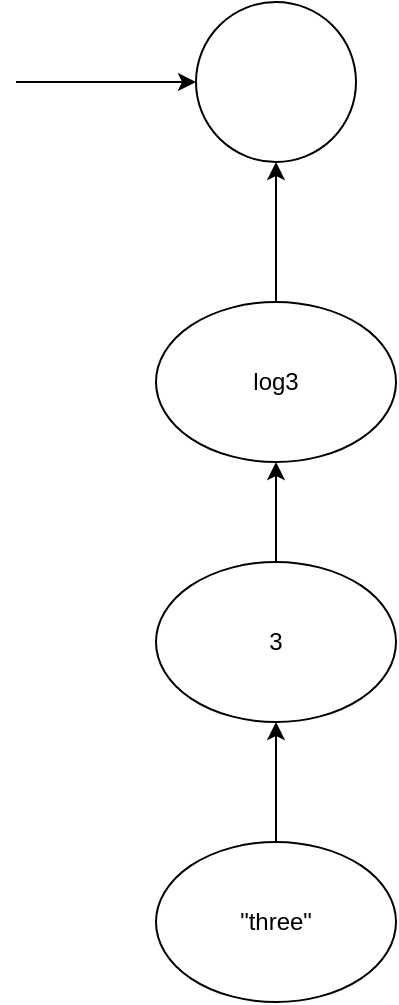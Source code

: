 <mxfile version="20.5.1" type="github">
  <diagram id="C5RBs43oDa-KdzZeNtuy" name="Page-1">
    <mxGraphModel dx="1540" dy="1617" grid="1" gridSize="10" guides="1" tooltips="1" connect="1" arrows="1" fold="1" page="1" pageScale="1" pageWidth="827" pageHeight="1169" math="0" shadow="0">
      <root>
        <mxCell id="WIyWlLk6GJQsqaUBKTNV-0" />
        <mxCell id="WIyWlLk6GJQsqaUBKTNV-1" parent="WIyWlLk6GJQsqaUBKTNV-0" />
        <mxCell id="OFG8e6oeLdB0j_sNBnF0-21" value="" style="edgeStyle=orthogonalEdgeStyle;rounded=0;orthogonalLoop=1;jettySize=auto;html=1;" edge="1" parent="WIyWlLk6GJQsqaUBKTNV-1" source="OFG8e6oeLdB0j_sNBnF0-18" target="OFG8e6oeLdB0j_sNBnF0-20">
          <mxGeometry relative="1" as="geometry" />
        </mxCell>
        <mxCell id="OFG8e6oeLdB0j_sNBnF0-18" value="&quot;three&quot;" style="ellipse;whiteSpace=wrap;html=1;" vertex="1" parent="WIyWlLk6GJQsqaUBKTNV-1">
          <mxGeometry x="230" y="950" width="120" height="80" as="geometry" />
        </mxCell>
        <mxCell id="OFG8e6oeLdB0j_sNBnF0-19" value="" style="ellipse;whiteSpace=wrap;html=1;aspect=fixed;" vertex="1" parent="WIyWlLk6GJQsqaUBKTNV-1">
          <mxGeometry x="250" y="530" width="80" height="80" as="geometry" />
        </mxCell>
        <mxCell id="OFG8e6oeLdB0j_sNBnF0-22" value="" style="edgeStyle=orthogonalEdgeStyle;rounded=0;orthogonalLoop=1;jettySize=auto;html=1;entryX=0.5;entryY=1;entryDx=0;entryDy=0;" edge="1" parent="WIyWlLk6GJQsqaUBKTNV-1" source="OFG8e6oeLdB0j_sNBnF0-20" target="OFG8e6oeLdB0j_sNBnF0-23">
          <mxGeometry relative="1" as="geometry" />
        </mxCell>
        <mxCell id="OFG8e6oeLdB0j_sNBnF0-20" value="3" style="ellipse;whiteSpace=wrap;html=1;" vertex="1" parent="WIyWlLk6GJQsqaUBKTNV-1">
          <mxGeometry x="230" y="810" width="120" height="80" as="geometry" />
        </mxCell>
        <mxCell id="OFG8e6oeLdB0j_sNBnF0-24" value="" style="edgeStyle=orthogonalEdgeStyle;rounded=0;orthogonalLoop=1;jettySize=auto;html=1;" edge="1" parent="WIyWlLk6GJQsqaUBKTNV-1" source="OFG8e6oeLdB0j_sNBnF0-23" target="OFG8e6oeLdB0j_sNBnF0-19">
          <mxGeometry relative="1" as="geometry" />
        </mxCell>
        <mxCell id="OFG8e6oeLdB0j_sNBnF0-23" value="log3" style="ellipse;whiteSpace=wrap;html=1;" vertex="1" parent="WIyWlLk6GJQsqaUBKTNV-1">
          <mxGeometry x="230" y="680" width="120" height="80" as="geometry" />
        </mxCell>
        <mxCell id="OFG8e6oeLdB0j_sNBnF0-25" value="" style="endArrow=classic;html=1;rounded=0;entryX=0;entryY=0.5;entryDx=0;entryDy=0;" edge="1" parent="WIyWlLk6GJQsqaUBKTNV-1" target="OFG8e6oeLdB0j_sNBnF0-19">
          <mxGeometry width="50" height="50" relative="1" as="geometry">
            <mxPoint x="160" y="570" as="sourcePoint" />
            <mxPoint x="360" y="610" as="targetPoint" />
          </mxGeometry>
        </mxCell>
      </root>
    </mxGraphModel>
  </diagram>
</mxfile>
